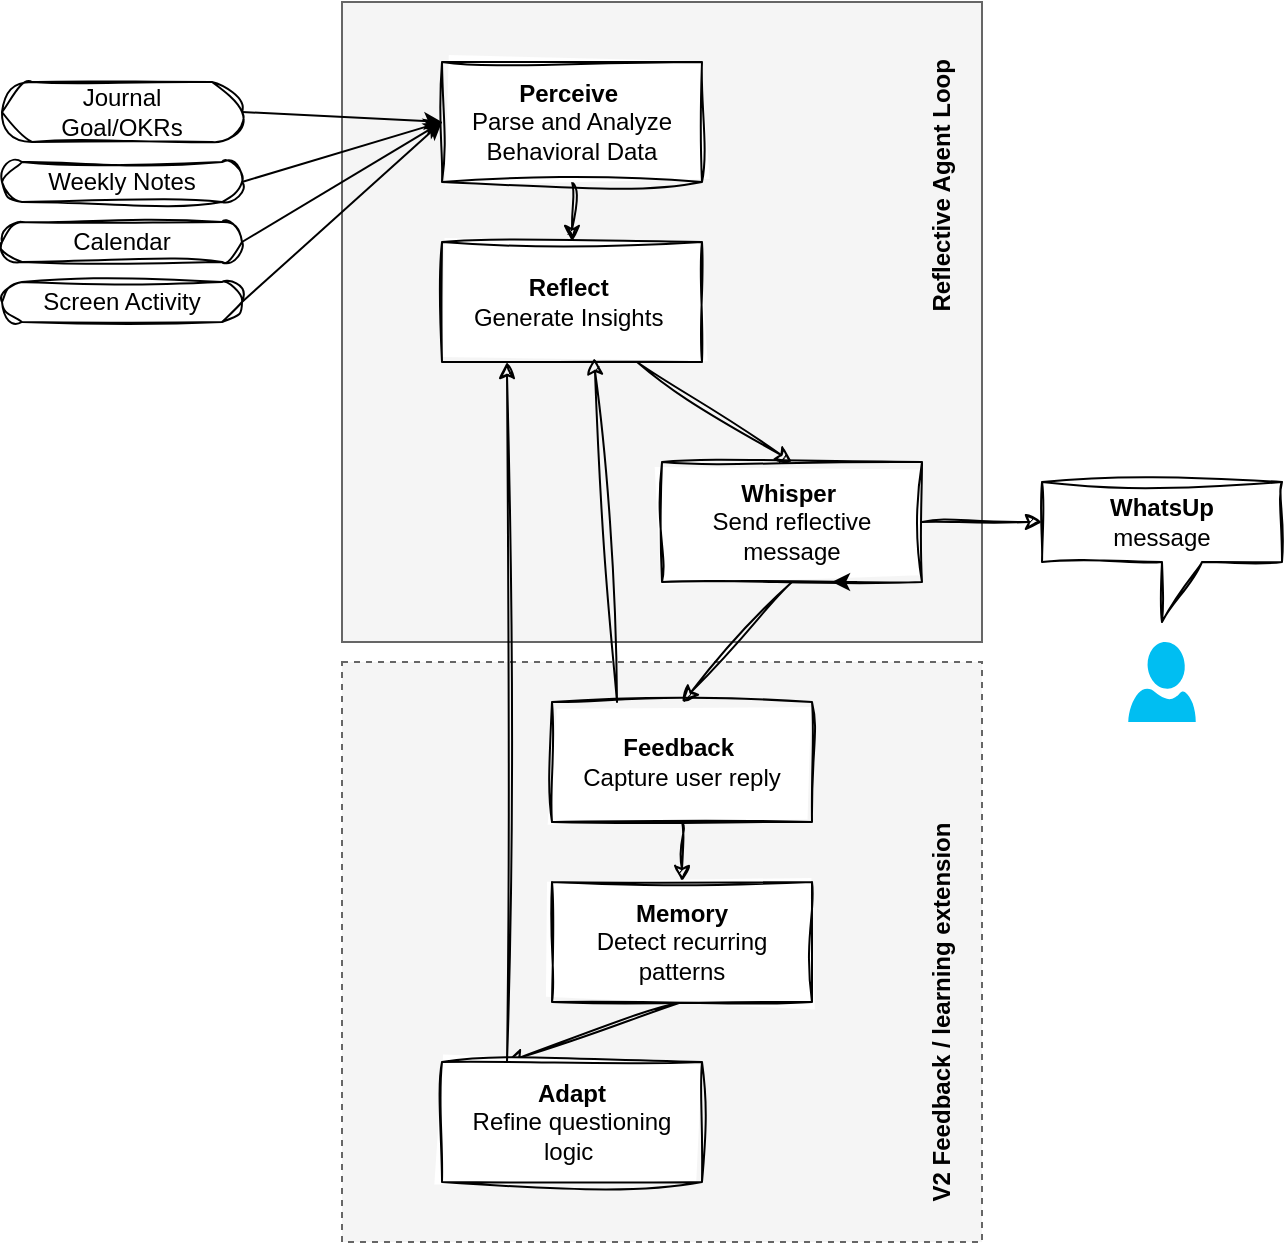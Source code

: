 <mxfile>
    <diagram id="Wys0UJFqk92pLF617ZKB" name="Page-1">
        <mxGraphModel dx="1086" dy="536" grid="1" gridSize="10" guides="1" tooltips="1" connect="1" arrows="1" fold="1" page="1" pageScale="1" pageWidth="850" pageHeight="1100" math="0" shadow="0">
            <root>
                <mxCell id="0"/>
                <mxCell id="1" parent="0"/>
                <mxCell id="21" value="" style="whiteSpace=wrap;html=1;glass=0;rounded=0;fillColor=#f5f5f5;fontColor=#333333;strokeColor=#666666;dashed=1;" vertex="1" parent="1">
                    <mxGeometry x="190" y="380" width="320" height="290" as="geometry"/>
                </mxCell>
                <mxCell id="20" value="" style="whiteSpace=wrap;html=1;aspect=fixed;glass=0;rounded=0;fillColor=#f5f5f5;fontColor=#333333;strokeColor=#666666;" vertex="1" parent="1">
                    <mxGeometry x="190" y="50" width="320" height="320" as="geometry"/>
                </mxCell>
                <mxCell id="10" style="edgeStyle=none;html=1;exitX=0.5;exitY=1;exitDx=0;exitDy=0;entryX=0.5;entryY=0;entryDx=0;entryDy=0;sketch=1;curveFitting=1;jiggle=2;" edge="1" parent="1" source="22" target="4">
                    <mxGeometry relative="1" as="geometry">
                        <mxPoint x="305" y="140" as="sourcePoint"/>
                    </mxGeometry>
                </mxCell>
                <mxCell id="11" style="edgeStyle=none;html=1;exitX=0.75;exitY=1;exitDx=0;exitDy=0;entryX=0.5;entryY=0;entryDx=0;entryDy=0;sketch=1;curveFitting=1;jiggle=2;" edge="1" parent="1" source="4" target="5">
                    <mxGeometry relative="1" as="geometry"/>
                </mxCell>
                <mxCell id="4" value="&lt;b&gt;Reflect&lt;/b&gt;&amp;nbsp;&lt;div&gt;Generate Insights&amp;nbsp;&lt;/div&gt;" style="rounded=0;whiteSpace=wrap;html=1;strokeColor=default;gradientColor=none;sketch=1;curveFitting=1;jiggle=2;" vertex="1" parent="1">
                    <mxGeometry x="240" y="170" width="130" height="60" as="geometry"/>
                </mxCell>
                <mxCell id="12" style="edgeStyle=none;html=1;exitX=0.5;exitY=1;exitDx=0;exitDy=0;entryX=0.5;entryY=0;entryDx=0;entryDy=0;sketch=1;curveFitting=1;jiggle=2;" edge="1" parent="1" source="5" target="7">
                    <mxGeometry relative="1" as="geometry"/>
                </mxCell>
                <mxCell id="5" value="&lt;b&gt;Whisper&lt;/b&gt;&amp;nbsp;&lt;div&gt;Send reflective message&lt;/div&gt;" style="rounded=0;whiteSpace=wrap;html=1;strokeColor=default;gradientColor=none;sketch=1;curveFitting=1;jiggle=2;" vertex="1" parent="1">
                    <mxGeometry x="350" y="280" width="130" height="60" as="geometry"/>
                </mxCell>
                <mxCell id="13" style="edgeStyle=none;html=1;exitX=0.5;exitY=1;exitDx=0;exitDy=0;entryX=0.5;entryY=0;entryDx=0;entryDy=0;sketch=1;curveFitting=1;jiggle=2;" edge="1" parent="1" source="7" target="8">
                    <mxGeometry relative="1" as="geometry"/>
                </mxCell>
                <mxCell id="18" style="edgeStyle=none;html=1;exitX=0.25;exitY=0;exitDx=0;exitDy=0;entryX=0.585;entryY=0.967;entryDx=0;entryDy=0;sketch=1;curveFitting=1;jiggle=2;entryPerimeter=0;" edge="1" parent="1" source="7" target="4">
                    <mxGeometry relative="1" as="geometry"/>
                </mxCell>
                <mxCell id="7" value="&lt;b&gt;Feedback&lt;/b&gt;&amp;nbsp;&lt;div&gt;Capture user reply&lt;/div&gt;" style="rounded=0;whiteSpace=wrap;html=1;strokeColor=default;gradientColor=none;sketch=1;curveFitting=1;jiggle=2;" vertex="1" parent="1">
                    <mxGeometry x="295" y="400" width="130" height="60" as="geometry"/>
                </mxCell>
                <mxCell id="14" style="edgeStyle=none;html=1;exitX=0.5;exitY=1;exitDx=0;exitDy=0;entryX=0.25;entryY=0;entryDx=0;entryDy=0;sketch=1;curveFitting=1;jiggle=2;" edge="1" parent="1" source="8" target="9">
                    <mxGeometry relative="1" as="geometry"/>
                </mxCell>
                <mxCell id="8" value="&lt;b&gt;Memory&lt;/b&gt;&lt;br&gt;&lt;div&gt;Detect recurring patterns&lt;/div&gt;" style="rounded=0;whiteSpace=wrap;html=1;strokeColor=default;gradientColor=none;sketch=1;curveFitting=1;jiggle=2;" vertex="1" parent="1">
                    <mxGeometry x="295" y="490" width="130" height="60" as="geometry"/>
                </mxCell>
                <mxCell id="9" value="&lt;b&gt;Adapt&lt;/b&gt;&lt;br&gt;&lt;div&gt;Refine questioning logic&amp;nbsp;&lt;/div&gt;" style="rounded=0;whiteSpace=wrap;html=1;strokeColor=default;gradientColor=none;sketch=1;curveFitting=1;jiggle=2;" vertex="1" parent="1">
                    <mxGeometry x="240" y="580" width="130" height="60" as="geometry"/>
                </mxCell>
                <mxCell id="17" style="edgeStyle=none;html=1;exitX=0.25;exitY=0;exitDx=0;exitDy=0;sketch=1;curveFitting=1;jiggle=2;entryX=0.25;entryY=1;entryDx=0;entryDy=0;" edge="1" parent="1" source="9" target="4">
                    <mxGeometry relative="1" as="geometry">
                        <mxPoint x="348" y="240" as="targetPoint"/>
                    </mxGeometry>
                </mxCell>
                <mxCell id="19" style="edgeStyle=none;html=1;exitX=0.75;exitY=1;exitDx=0;exitDy=0;entryX=0.654;entryY=1;entryDx=0;entryDy=0;entryPerimeter=0;" edge="1" parent="1" source="5" target="5">
                    <mxGeometry relative="1" as="geometry"/>
                </mxCell>
                <mxCell id="22" value="&lt;b&gt;Perceive&lt;/b&gt;&lt;span style=&quot;color: rgb(0, 0, 0);&quot;&gt;&amp;nbsp;&lt;/span&gt;&lt;div&gt;Parse and Analyze Behavioral Data&lt;/div&gt;" style="rounded=0;whiteSpace=wrap;html=1;strokeColor=default;gradientColor=none;sketch=1;curveFitting=1;jiggle=2;" vertex="1" parent="1">
                    <mxGeometry x="240" y="80" width="130" height="60" as="geometry"/>
                </mxCell>
                <mxCell id="30" style="edgeStyle=none;html=1;exitX=1;exitY=0.5;exitDx=0;exitDy=0;exitPerimeter=0;entryX=0;entryY=0.5;entryDx=0;entryDy=0;" edge="1" parent="1" source="24" target="22">
                    <mxGeometry relative="1" as="geometry"/>
                </mxCell>
                <mxCell id="24" value="Journal&lt;div&gt;Goal/OKRs&lt;/div&gt;" style="html=1;dashed=0;whiteSpace=wrap;shape=mxgraph.dfd.start;sketch=1;curveFitting=1;jiggle=2;" vertex="1" parent="1">
                    <mxGeometry x="20" y="90" width="120" height="30" as="geometry"/>
                </mxCell>
                <mxCell id="31" style="edgeStyle=none;html=1;exitX=1;exitY=0.5;exitDx=0;exitDy=0;exitPerimeter=0;" edge="1" parent="1" source="25">
                    <mxGeometry relative="1" as="geometry">
                        <mxPoint x="240" y="110" as="targetPoint"/>
                    </mxGeometry>
                </mxCell>
                <mxCell id="25" value="Weekly Notes" style="html=1;dashed=0;whiteSpace=wrap;shape=mxgraph.dfd.start;sketch=1;curveFitting=1;jiggle=2;" vertex="1" parent="1">
                    <mxGeometry x="20" y="130" width="120" height="20" as="geometry"/>
                </mxCell>
                <mxCell id="32" style="edgeStyle=none;html=1;exitX=1;exitY=0.5;exitDx=0;exitDy=0;exitPerimeter=0;entryX=0;entryY=0.5;entryDx=0;entryDy=0;" edge="1" parent="1" source="26" target="22">
                    <mxGeometry relative="1" as="geometry"/>
                </mxCell>
                <mxCell id="26" value="Calendar" style="html=1;dashed=0;whiteSpace=wrap;shape=mxgraph.dfd.start;sketch=1;curveFitting=1;jiggle=2;" vertex="1" parent="1">
                    <mxGeometry x="20" y="160" width="120" height="20" as="geometry"/>
                </mxCell>
                <mxCell id="33" style="edgeStyle=none;html=1;exitX=1;exitY=0.5;exitDx=0;exitDy=0;exitPerimeter=0;" edge="1" parent="1" source="28">
                    <mxGeometry relative="1" as="geometry">
                        <mxPoint x="240" y="110" as="targetPoint"/>
                        <mxPoint x="150" y="190" as="sourcePoint"/>
                    </mxGeometry>
                </mxCell>
                <mxCell id="28" value="Screen Activity" style="html=1;dashed=0;whiteSpace=wrap;shape=mxgraph.dfd.start;sketch=1;curveFitting=1;jiggle=2;" vertex="1" parent="1">
                    <mxGeometry x="20" y="190" width="120" height="20" as="geometry"/>
                </mxCell>
                <mxCell id="36" value="&lt;b&gt;WhatsUp&lt;/b&gt;&lt;div&gt;message&lt;/div&gt;" style="shape=callout;whiteSpace=wrap;html=1;perimeter=calloutPerimeter;sketch=1;curveFitting=1;jiggle=2;position2=0.5;" vertex="1" parent="1">
                    <mxGeometry x="540" y="290" width="120" height="70" as="geometry"/>
                </mxCell>
                <mxCell id="37" value="" style="verticalLabelPosition=bottom;html=1;verticalAlign=top;align=center;strokeColor=none;fillColor=#00BEF2;shape=mxgraph.azure.user;" vertex="1" parent="1">
                    <mxGeometry x="583.13" y="370" width="33.75" height="40" as="geometry"/>
                </mxCell>
                <mxCell id="38" style="edgeStyle=none;html=1;exitX=1;exitY=0.5;exitDx=0;exitDy=0;entryX=0;entryY=0;entryDx=0;entryDy=20;entryPerimeter=0;sketch=1;curveFitting=1;jiggle=2;" edge="1" parent="1" source="5" target="36">
                    <mxGeometry relative="1" as="geometry">
                        <mxPoint x="530" y="310" as="targetPoint"/>
                    </mxGeometry>
                </mxCell>
                <mxCell id="40" value="Reflective Agent Loop&amp;nbsp;" style="text;html=1;align=center;verticalAlign=middle;whiteSpace=wrap;rounded=0;rotation=-90;fontStyle=1" vertex="1" parent="1">
                    <mxGeometry x="420" y="125" width="140" height="30" as="geometry"/>
                </mxCell>
                <mxCell id="41" value="V2 Feedback / learning extension" style="text;html=1;align=center;verticalAlign=middle;whiteSpace=wrap;rounded=0;rotation=-90;fontStyle=1" vertex="1" parent="1">
                    <mxGeometry x="390" y="540" width="200" height="30" as="geometry"/>
                </mxCell>
            </root>
        </mxGraphModel>
    </diagram>
</mxfile>
